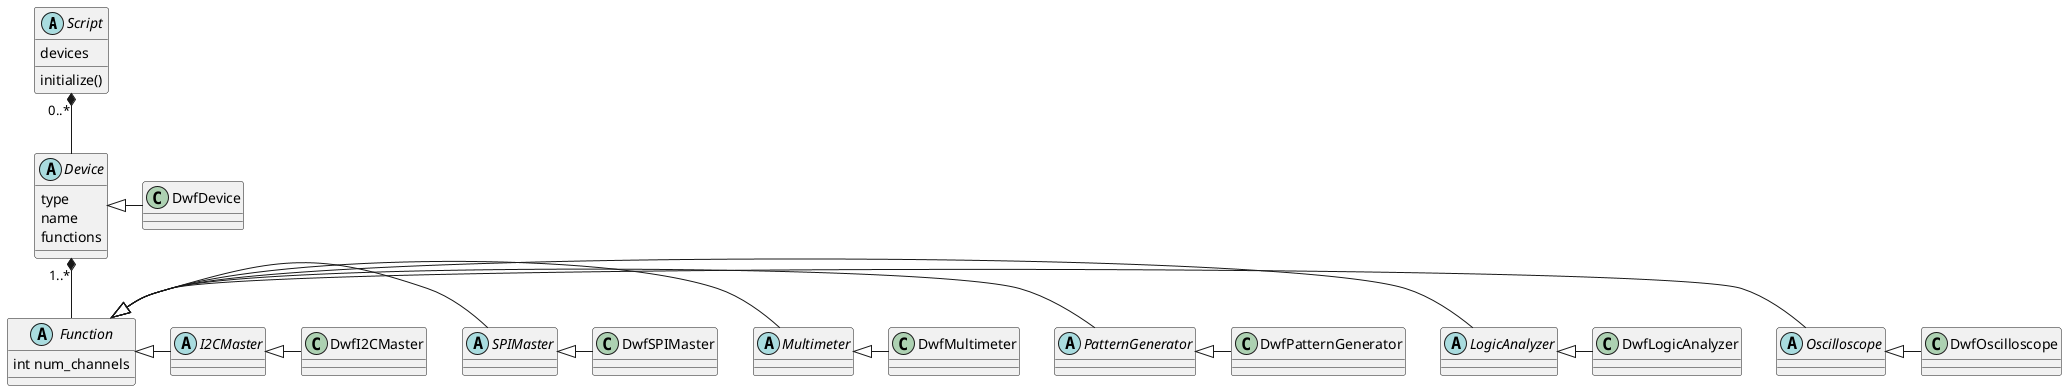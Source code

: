@startuml
abstract Script
Script : devices

Script "0..*" *-- Device
Script : initialize()

abstract Function
Function : int num_channels

abstract Device
Device : type
Device : name
Device : functions

Device "1..*" *--  Function

abstract Oscilloscope
abstract LogicAnalyzer
abstract PatternGenerator
abstract Multimeter
abstract SPIMaster
abstract I2CMaster

Device <|- DwfDevice
Function <|- Oscilloscope
Function <|- LogicAnalyzer
Function <|- PatternGenerator
Function <|- Multimeter
Function <|- SPIMaster
Function <|- I2CMaster
Oscilloscope <|- DwfOscilloscope
LogicAnalyzer <|- DwfLogicAnalyzer
PatternGenerator <|- DwfPatternGenerator
Multimeter <|- DwfMultimeter
SPIMaster <|- DwfSPIMaster
I2CMaster <|- DwfI2CMaster
@enduml

